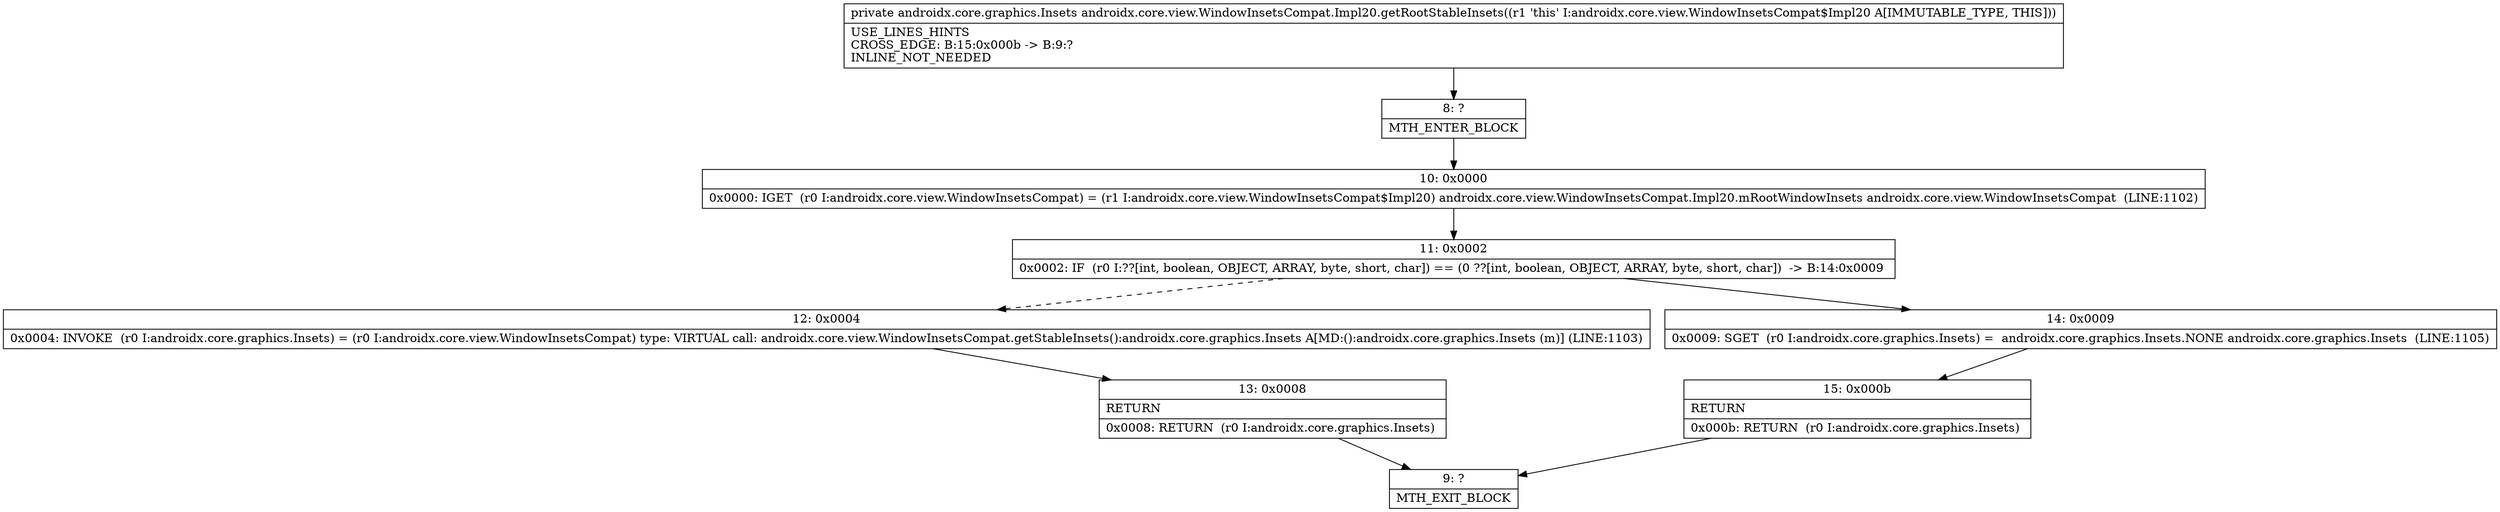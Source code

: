 digraph "CFG forandroidx.core.view.WindowInsetsCompat.Impl20.getRootStableInsets()Landroidx\/core\/graphics\/Insets;" {
Node_8 [shape=record,label="{8\:\ ?|MTH_ENTER_BLOCK\l}"];
Node_10 [shape=record,label="{10\:\ 0x0000|0x0000: IGET  (r0 I:androidx.core.view.WindowInsetsCompat) = (r1 I:androidx.core.view.WindowInsetsCompat$Impl20) androidx.core.view.WindowInsetsCompat.Impl20.mRootWindowInsets androidx.core.view.WindowInsetsCompat  (LINE:1102)\l}"];
Node_11 [shape=record,label="{11\:\ 0x0002|0x0002: IF  (r0 I:??[int, boolean, OBJECT, ARRAY, byte, short, char]) == (0 ??[int, boolean, OBJECT, ARRAY, byte, short, char])  \-\> B:14:0x0009 \l}"];
Node_12 [shape=record,label="{12\:\ 0x0004|0x0004: INVOKE  (r0 I:androidx.core.graphics.Insets) = (r0 I:androidx.core.view.WindowInsetsCompat) type: VIRTUAL call: androidx.core.view.WindowInsetsCompat.getStableInsets():androidx.core.graphics.Insets A[MD:():androidx.core.graphics.Insets (m)] (LINE:1103)\l}"];
Node_13 [shape=record,label="{13\:\ 0x0008|RETURN\l|0x0008: RETURN  (r0 I:androidx.core.graphics.Insets) \l}"];
Node_9 [shape=record,label="{9\:\ ?|MTH_EXIT_BLOCK\l}"];
Node_14 [shape=record,label="{14\:\ 0x0009|0x0009: SGET  (r0 I:androidx.core.graphics.Insets) =  androidx.core.graphics.Insets.NONE androidx.core.graphics.Insets  (LINE:1105)\l}"];
Node_15 [shape=record,label="{15\:\ 0x000b|RETURN\l|0x000b: RETURN  (r0 I:androidx.core.graphics.Insets) \l}"];
MethodNode[shape=record,label="{private androidx.core.graphics.Insets androidx.core.view.WindowInsetsCompat.Impl20.getRootStableInsets((r1 'this' I:androidx.core.view.WindowInsetsCompat$Impl20 A[IMMUTABLE_TYPE, THIS]))  | USE_LINES_HINTS\lCROSS_EDGE: B:15:0x000b \-\> B:9:?\lINLINE_NOT_NEEDED\l}"];
MethodNode -> Node_8;Node_8 -> Node_10;
Node_10 -> Node_11;
Node_11 -> Node_12[style=dashed];
Node_11 -> Node_14;
Node_12 -> Node_13;
Node_13 -> Node_9;
Node_14 -> Node_15;
Node_15 -> Node_9;
}

